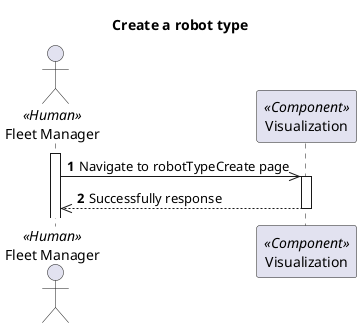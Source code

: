 @startuml
'https://plantuml.com/sequence-diagram

autonumber
skinparam packageStyle rect

title Create a robot type

actor "Fleet Manager" as FM <<Human>>
participant "Visualization" as MD <<Component>>

activate FM
FM->> MD : Navigate to robotTypeCreate page

activate MD
FM<<--MD : Successfully response

deactivate MD


@enduml
